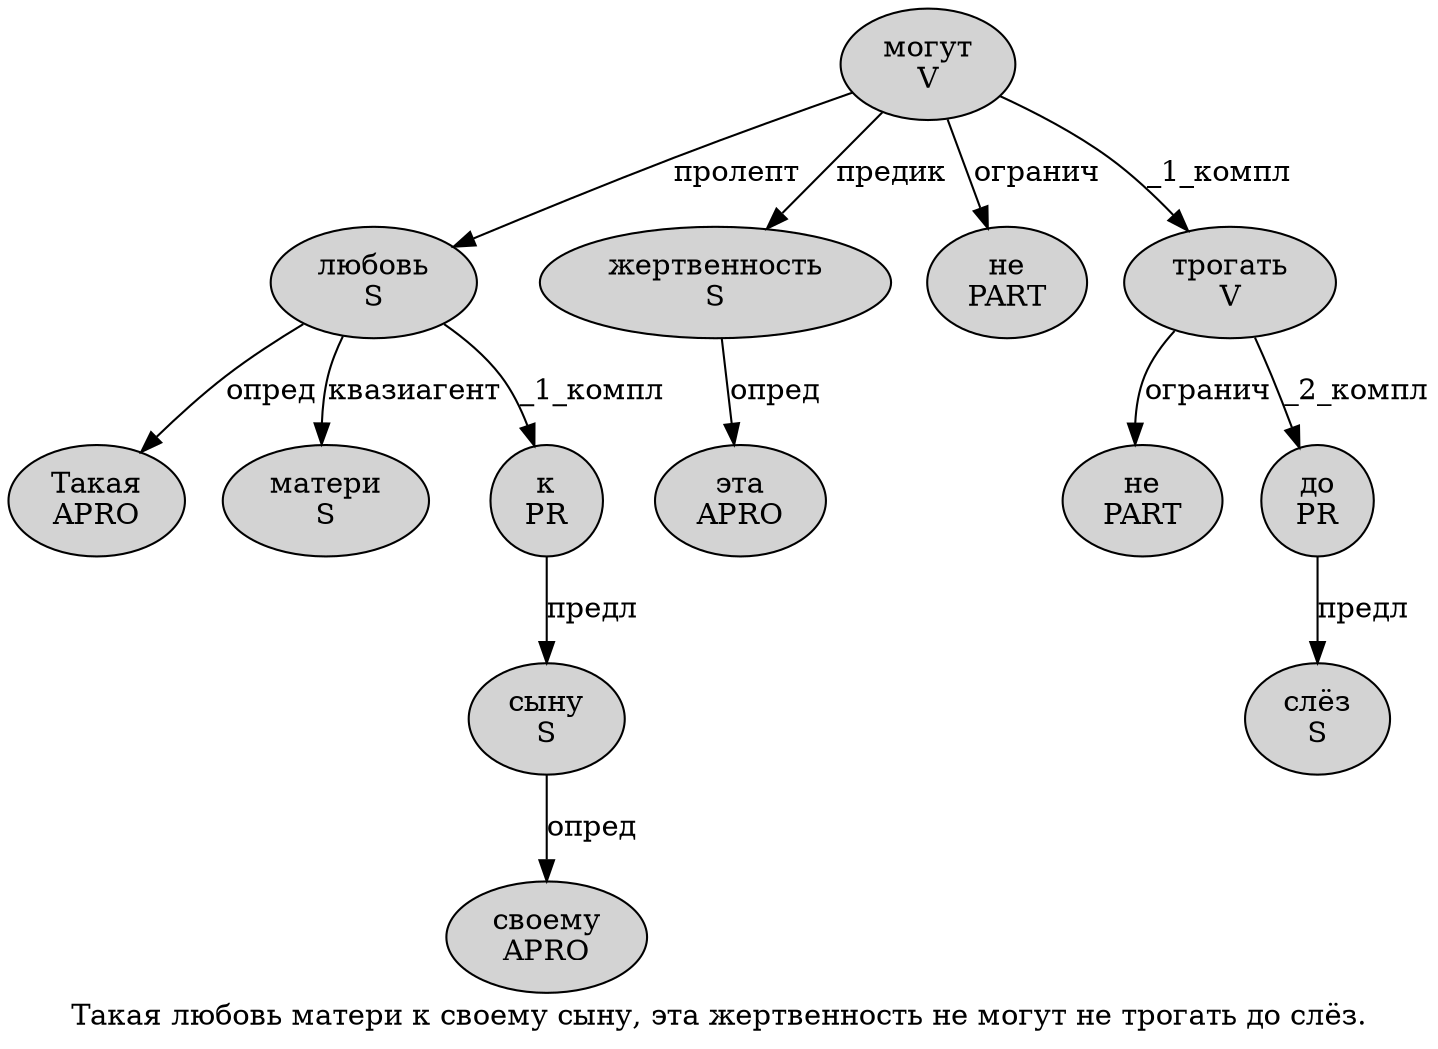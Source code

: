 digraph SENTENCE_1824 {
	graph [label="Такая любовь матери к своему сыну, эта жертвенность не могут не трогать до слёз."]
	node [style=filled]
		0 [label="Такая
APRO" color="" fillcolor=lightgray penwidth=1 shape=ellipse]
		1 [label="любовь
S" color="" fillcolor=lightgray penwidth=1 shape=ellipse]
		2 [label="матери
S" color="" fillcolor=lightgray penwidth=1 shape=ellipse]
		3 [label="к
PR" color="" fillcolor=lightgray penwidth=1 shape=ellipse]
		4 [label="своему
APRO" color="" fillcolor=lightgray penwidth=1 shape=ellipse]
		5 [label="сыну
S" color="" fillcolor=lightgray penwidth=1 shape=ellipse]
		7 [label="эта
APRO" color="" fillcolor=lightgray penwidth=1 shape=ellipse]
		8 [label="жертвенность
S" color="" fillcolor=lightgray penwidth=1 shape=ellipse]
		9 [label="не
PART" color="" fillcolor=lightgray penwidth=1 shape=ellipse]
		10 [label="могут
V" color="" fillcolor=lightgray penwidth=1 shape=ellipse]
		11 [label="не
PART" color="" fillcolor=lightgray penwidth=1 shape=ellipse]
		12 [label="трогать
V" color="" fillcolor=lightgray penwidth=1 shape=ellipse]
		13 [label="до
PR" color="" fillcolor=lightgray penwidth=1 shape=ellipse]
		14 [label="слёз
S" color="" fillcolor=lightgray penwidth=1 shape=ellipse]
			5 -> 4 [label="опред"]
			3 -> 5 [label="предл"]
			8 -> 7 [label="опред"]
			13 -> 14 [label="предл"]
			12 -> 11 [label="огранич"]
			12 -> 13 [label="_2_компл"]
			1 -> 0 [label="опред"]
			1 -> 2 [label="квазиагент"]
			1 -> 3 [label="_1_компл"]
			10 -> 1 [label="пролепт"]
			10 -> 8 [label="предик"]
			10 -> 9 [label="огранич"]
			10 -> 12 [label="_1_компл"]
}